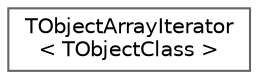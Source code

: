 digraph "Graphical Class Hierarchy"
{
 // INTERACTIVE_SVG=YES
 // LATEX_PDF_SIZE
  bgcolor="transparent";
  edge [fontname=Helvetica,fontsize=10,labelfontname=Helvetica,labelfontsize=10];
  node [fontname=Helvetica,fontsize=10,shape=box,height=0.2,width=0.4];
  rankdir="LR";
  Node0 [id="Node000000",label="TObjectArrayIterator\l\< TObjectClass \>",height=0.2,width=0.4,color="grey40", fillcolor="white", style="filled",URL="$da/d29/classTObjectArrayIterator.html",tooltip="Iterator for arrays of UObject pointers."];
}
